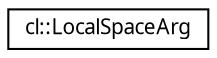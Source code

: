 digraph G
{
  edge [fontname="FreeSans.ttf",fontsize="10",labelfontname="FreeSans.ttf",labelfontsize="10"];
  node [fontname="FreeSans.ttf",fontsize="10",shape=record];
  rankdir=LR;
  Node1 [label="cl::LocalSpaceArg",height=0.2,width=0.4,color="black", fillcolor="white", style="filled",URL="$structcl_1_1_local_space_arg.html",tooltip="Local address raper for use with Kernel::setArg."];
}
